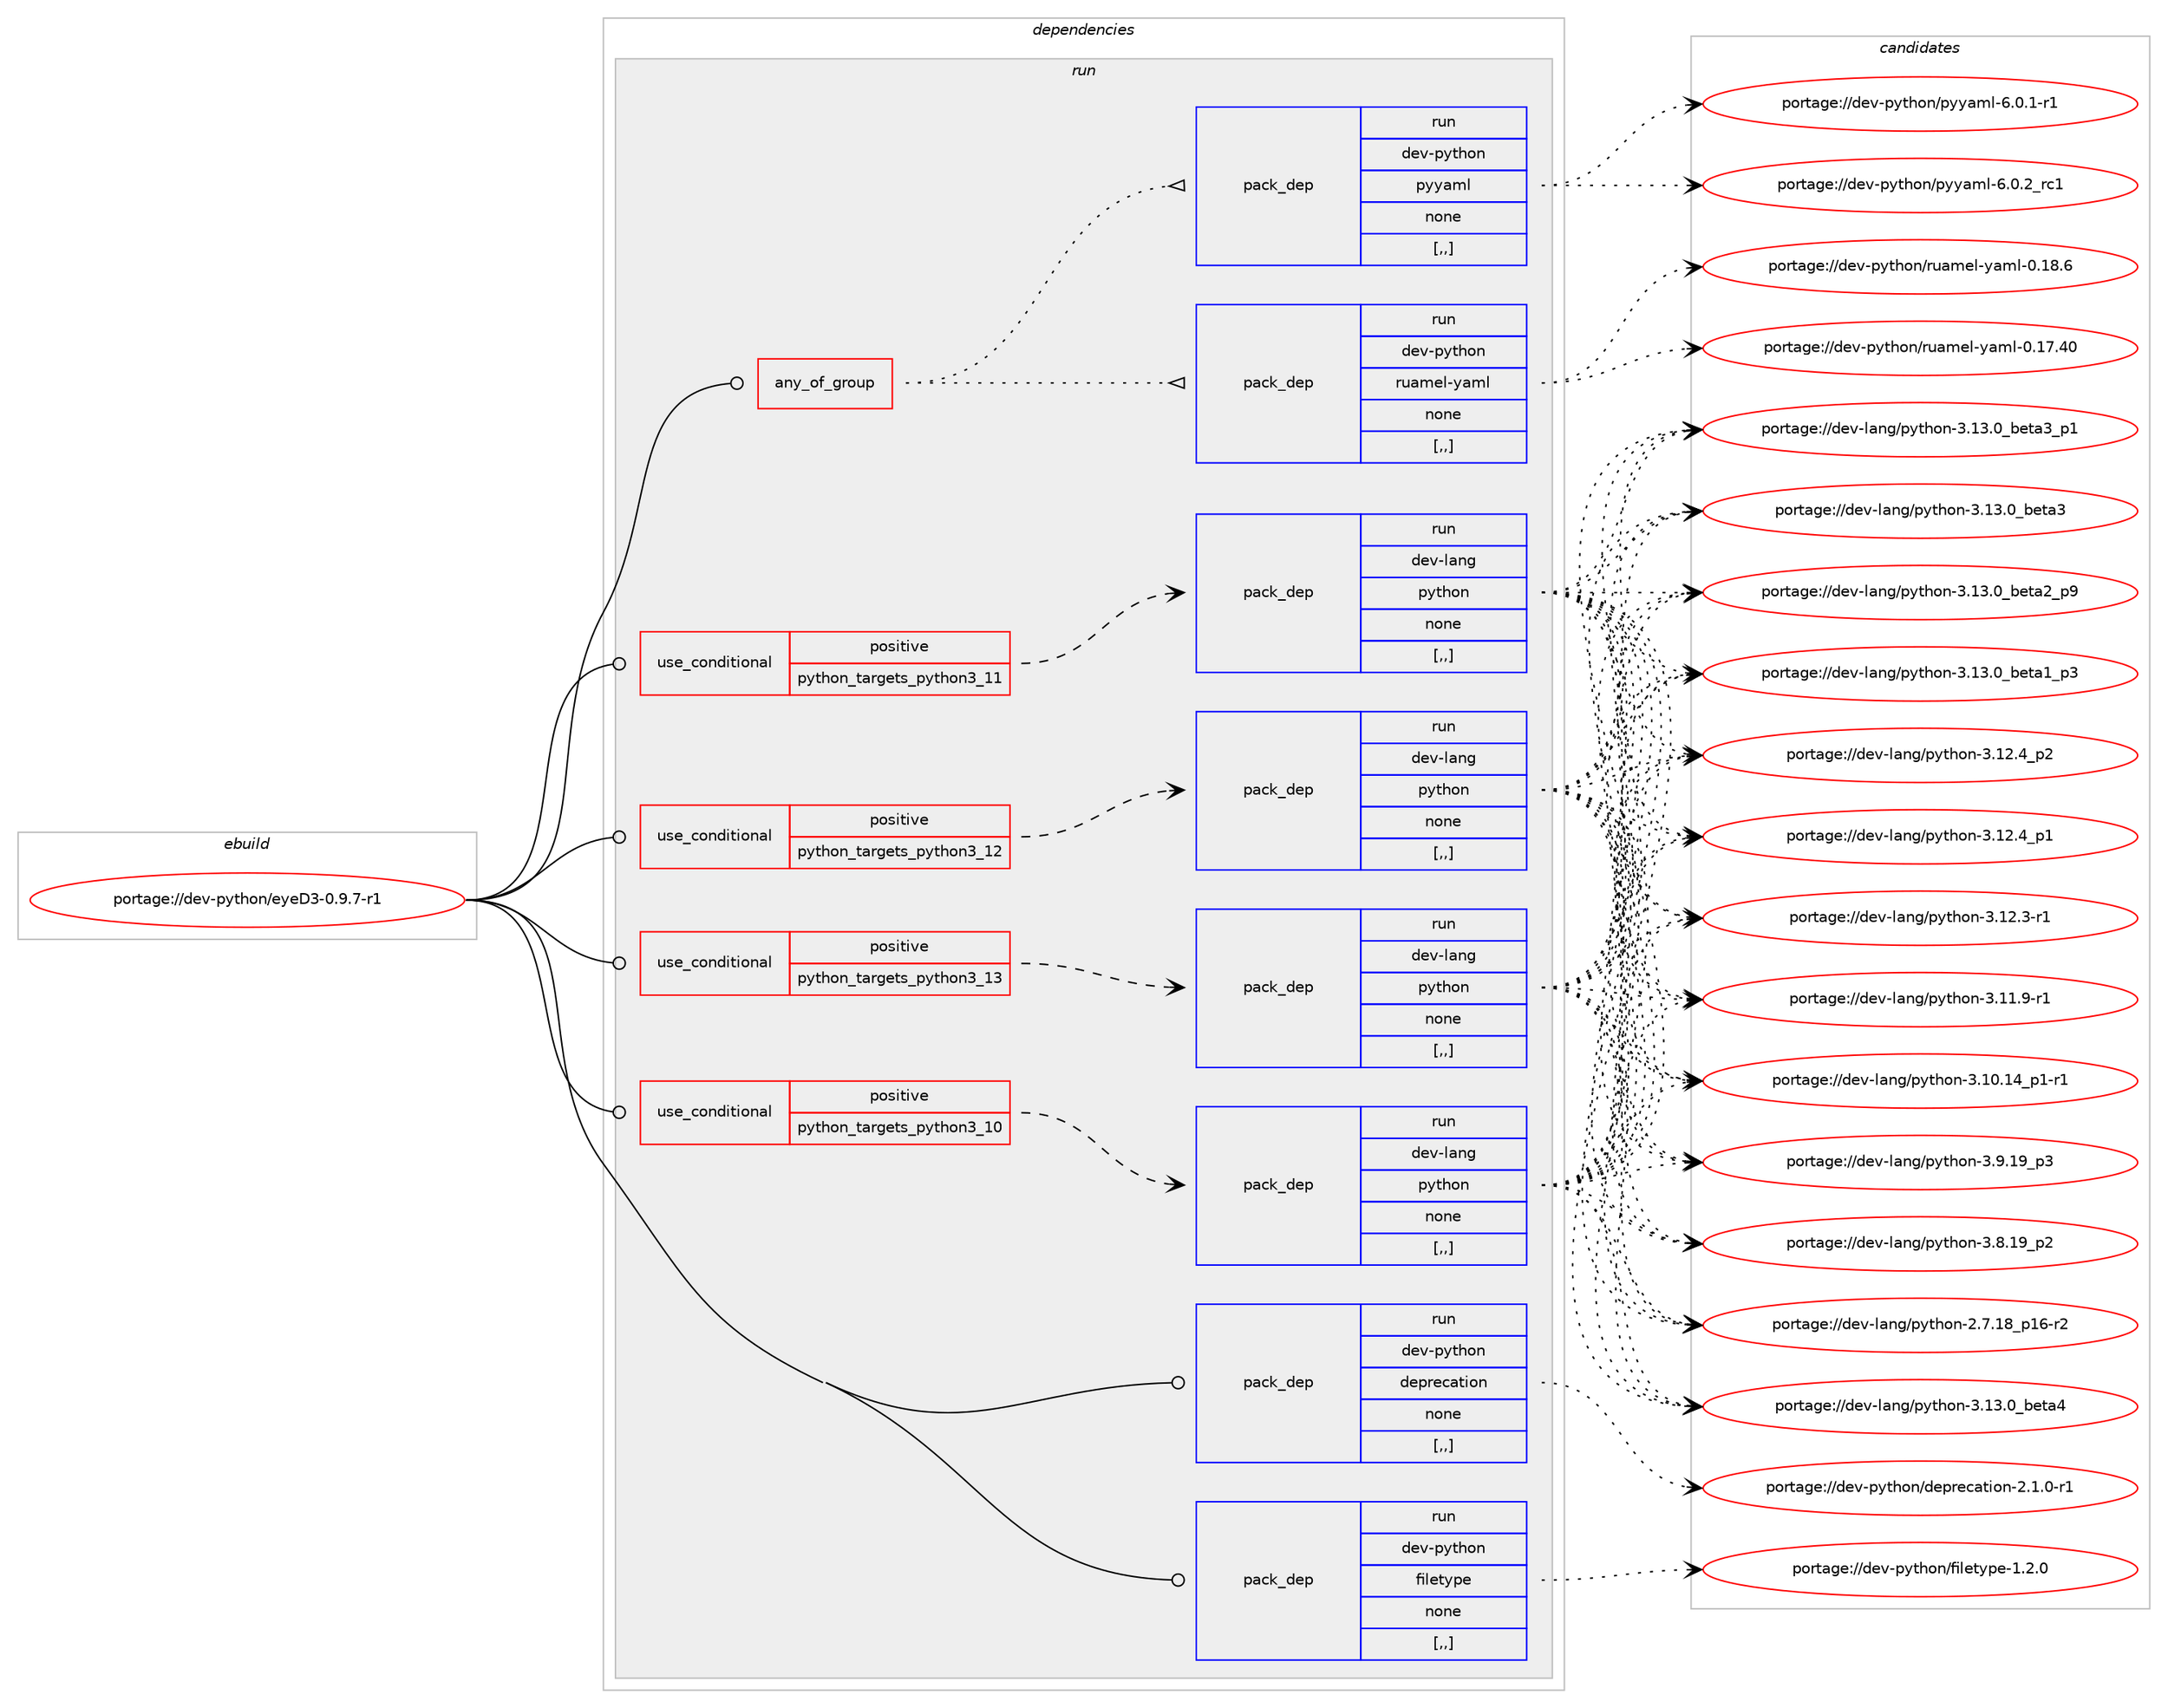 digraph prolog {

# *************
# Graph options
# *************

newrank=true;
concentrate=true;
compound=true;
graph [rankdir=LR,fontname=Helvetica,fontsize=10,ranksep=1.5];#, ranksep=2.5, nodesep=0.2];
edge  [arrowhead=vee];
node  [fontname=Helvetica,fontsize=10];

# **********
# The ebuild
# **********

subgraph cluster_leftcol {
color=gray;
label=<<i>ebuild</i>>;
id [label="portage://dev-python/eyeD3-0.9.7-r1", color=red, width=4, href="../dev-python/eyeD3-0.9.7-r1.svg"];
}

# ****************
# The dependencies
# ****************

subgraph cluster_midcol {
color=gray;
label=<<i>dependencies</i>>;
subgraph cluster_compile {
fillcolor="#eeeeee";
style=filled;
label=<<i>compile</i>>;
}
subgraph cluster_compileandrun {
fillcolor="#eeeeee";
style=filled;
label=<<i>compile and run</i>>;
}
subgraph cluster_run {
fillcolor="#eeeeee";
style=filled;
label=<<i>run</i>>;
subgraph any1098 {
dependency146315 [label=<<TABLE BORDER="0" CELLBORDER="1" CELLSPACING="0" CELLPADDING="4"><TR><TD CELLPADDING="10">any_of_group</TD></TR></TABLE>>, shape=none, color=red];subgraph pack112322 {
dependency146316 [label=<<TABLE BORDER="0" CELLBORDER="1" CELLSPACING="0" CELLPADDING="4" WIDTH="220"><TR><TD ROWSPAN="6" CELLPADDING="30">pack_dep</TD></TR><TR><TD WIDTH="110">run</TD></TR><TR><TD>dev-python</TD></TR><TR><TD>ruamel-yaml</TD></TR><TR><TD>none</TD></TR><TR><TD>[,,]</TD></TR></TABLE>>, shape=none, color=blue];
}
dependency146315:e -> dependency146316:w [weight=20,style="dotted",arrowhead="oinv"];
subgraph pack112323 {
dependency146317 [label=<<TABLE BORDER="0" CELLBORDER="1" CELLSPACING="0" CELLPADDING="4" WIDTH="220"><TR><TD ROWSPAN="6" CELLPADDING="30">pack_dep</TD></TR><TR><TD WIDTH="110">run</TD></TR><TR><TD>dev-python</TD></TR><TR><TD>pyyaml</TD></TR><TR><TD>none</TD></TR><TR><TD>[,,]</TD></TR></TABLE>>, shape=none, color=blue];
}
dependency146315:e -> dependency146317:w [weight=20,style="dotted",arrowhead="oinv"];
}
id:e -> dependency146315:w [weight=20,style="solid",arrowhead="odot"];
subgraph cond32745 {
dependency146318 [label=<<TABLE BORDER="0" CELLBORDER="1" CELLSPACING="0" CELLPADDING="4"><TR><TD ROWSPAN="3" CELLPADDING="10">use_conditional</TD></TR><TR><TD>positive</TD></TR><TR><TD>python_targets_python3_10</TD></TR></TABLE>>, shape=none, color=red];
subgraph pack112324 {
dependency146319 [label=<<TABLE BORDER="0" CELLBORDER="1" CELLSPACING="0" CELLPADDING="4" WIDTH="220"><TR><TD ROWSPAN="6" CELLPADDING="30">pack_dep</TD></TR><TR><TD WIDTH="110">run</TD></TR><TR><TD>dev-lang</TD></TR><TR><TD>python</TD></TR><TR><TD>none</TD></TR><TR><TD>[,,]</TD></TR></TABLE>>, shape=none, color=blue];
}
dependency146318:e -> dependency146319:w [weight=20,style="dashed",arrowhead="vee"];
}
id:e -> dependency146318:w [weight=20,style="solid",arrowhead="odot"];
subgraph cond32746 {
dependency146320 [label=<<TABLE BORDER="0" CELLBORDER="1" CELLSPACING="0" CELLPADDING="4"><TR><TD ROWSPAN="3" CELLPADDING="10">use_conditional</TD></TR><TR><TD>positive</TD></TR><TR><TD>python_targets_python3_11</TD></TR></TABLE>>, shape=none, color=red];
subgraph pack112325 {
dependency146321 [label=<<TABLE BORDER="0" CELLBORDER="1" CELLSPACING="0" CELLPADDING="4" WIDTH="220"><TR><TD ROWSPAN="6" CELLPADDING="30">pack_dep</TD></TR><TR><TD WIDTH="110">run</TD></TR><TR><TD>dev-lang</TD></TR><TR><TD>python</TD></TR><TR><TD>none</TD></TR><TR><TD>[,,]</TD></TR></TABLE>>, shape=none, color=blue];
}
dependency146320:e -> dependency146321:w [weight=20,style="dashed",arrowhead="vee"];
}
id:e -> dependency146320:w [weight=20,style="solid",arrowhead="odot"];
subgraph cond32747 {
dependency146322 [label=<<TABLE BORDER="0" CELLBORDER="1" CELLSPACING="0" CELLPADDING="4"><TR><TD ROWSPAN="3" CELLPADDING="10">use_conditional</TD></TR><TR><TD>positive</TD></TR><TR><TD>python_targets_python3_12</TD></TR></TABLE>>, shape=none, color=red];
subgraph pack112326 {
dependency146323 [label=<<TABLE BORDER="0" CELLBORDER="1" CELLSPACING="0" CELLPADDING="4" WIDTH="220"><TR><TD ROWSPAN="6" CELLPADDING="30">pack_dep</TD></TR><TR><TD WIDTH="110">run</TD></TR><TR><TD>dev-lang</TD></TR><TR><TD>python</TD></TR><TR><TD>none</TD></TR><TR><TD>[,,]</TD></TR></TABLE>>, shape=none, color=blue];
}
dependency146322:e -> dependency146323:w [weight=20,style="dashed",arrowhead="vee"];
}
id:e -> dependency146322:w [weight=20,style="solid",arrowhead="odot"];
subgraph cond32748 {
dependency146324 [label=<<TABLE BORDER="0" CELLBORDER="1" CELLSPACING="0" CELLPADDING="4"><TR><TD ROWSPAN="3" CELLPADDING="10">use_conditional</TD></TR><TR><TD>positive</TD></TR><TR><TD>python_targets_python3_13</TD></TR></TABLE>>, shape=none, color=red];
subgraph pack112327 {
dependency146325 [label=<<TABLE BORDER="0" CELLBORDER="1" CELLSPACING="0" CELLPADDING="4" WIDTH="220"><TR><TD ROWSPAN="6" CELLPADDING="30">pack_dep</TD></TR><TR><TD WIDTH="110">run</TD></TR><TR><TD>dev-lang</TD></TR><TR><TD>python</TD></TR><TR><TD>none</TD></TR><TR><TD>[,,]</TD></TR></TABLE>>, shape=none, color=blue];
}
dependency146324:e -> dependency146325:w [weight=20,style="dashed",arrowhead="vee"];
}
id:e -> dependency146324:w [weight=20,style="solid",arrowhead="odot"];
subgraph pack112328 {
dependency146326 [label=<<TABLE BORDER="0" CELLBORDER="1" CELLSPACING="0" CELLPADDING="4" WIDTH="220"><TR><TD ROWSPAN="6" CELLPADDING="30">pack_dep</TD></TR><TR><TD WIDTH="110">run</TD></TR><TR><TD>dev-python</TD></TR><TR><TD>deprecation</TD></TR><TR><TD>none</TD></TR><TR><TD>[,,]</TD></TR></TABLE>>, shape=none, color=blue];
}
id:e -> dependency146326:w [weight=20,style="solid",arrowhead="odot"];
subgraph pack112329 {
dependency146327 [label=<<TABLE BORDER="0" CELLBORDER="1" CELLSPACING="0" CELLPADDING="4" WIDTH="220"><TR><TD ROWSPAN="6" CELLPADDING="30">pack_dep</TD></TR><TR><TD WIDTH="110">run</TD></TR><TR><TD>dev-python</TD></TR><TR><TD>filetype</TD></TR><TR><TD>none</TD></TR><TR><TD>[,,]</TD></TR></TABLE>>, shape=none, color=blue];
}
id:e -> dependency146327:w [weight=20,style="solid",arrowhead="odot"];
}
}

# **************
# The candidates
# **************

subgraph cluster_choices {
rank=same;
color=gray;
label=<<i>candidates</i>>;

subgraph choice112322 {
color=black;
nodesep=1;
choice100101118451121211161041111104711411797109101108451219710910845484649564654 [label="portage://dev-python/ruamel-yaml-0.18.6", color=red, width=4,href="../dev-python/ruamel-yaml-0.18.6.svg"];
choice10010111845112121116104111110471141179710910110845121971091084548464955465248 [label="portage://dev-python/ruamel-yaml-0.17.40", color=red, width=4,href="../dev-python/ruamel-yaml-0.17.40.svg"];
dependency146316:e -> choice100101118451121211161041111104711411797109101108451219710910845484649564654:w [style=dotted,weight="100"];
dependency146316:e -> choice10010111845112121116104111110471141179710910110845121971091084548464955465248:w [style=dotted,weight="100"];
}
subgraph choice112323 {
color=black;
nodesep=1;
choice100101118451121211161041111104711212112197109108455446484650951149949 [label="portage://dev-python/pyyaml-6.0.2_rc1", color=red, width=4,href="../dev-python/pyyaml-6.0.2_rc1.svg"];
choice1001011184511212111610411111047112121121971091084554464846494511449 [label="portage://dev-python/pyyaml-6.0.1-r1", color=red, width=4,href="../dev-python/pyyaml-6.0.1-r1.svg"];
dependency146317:e -> choice100101118451121211161041111104711212112197109108455446484650951149949:w [style=dotted,weight="100"];
dependency146317:e -> choice1001011184511212111610411111047112121121971091084554464846494511449:w [style=dotted,weight="100"];
}
subgraph choice112324 {
color=black;
nodesep=1;
choice1001011184510897110103471121211161041111104551464951464895981011169752 [label="portage://dev-lang/python-3.13.0_beta4", color=red, width=4,href="../dev-lang/python-3.13.0_beta4.svg"];
choice10010111845108971101034711212111610411111045514649514648959810111697519511249 [label="portage://dev-lang/python-3.13.0_beta3_p1", color=red, width=4,href="../dev-lang/python-3.13.0_beta3_p1.svg"];
choice1001011184510897110103471121211161041111104551464951464895981011169751 [label="portage://dev-lang/python-3.13.0_beta3", color=red, width=4,href="../dev-lang/python-3.13.0_beta3.svg"];
choice10010111845108971101034711212111610411111045514649514648959810111697509511257 [label="portage://dev-lang/python-3.13.0_beta2_p9", color=red, width=4,href="../dev-lang/python-3.13.0_beta2_p9.svg"];
choice10010111845108971101034711212111610411111045514649514648959810111697499511251 [label="portage://dev-lang/python-3.13.0_beta1_p3", color=red, width=4,href="../dev-lang/python-3.13.0_beta1_p3.svg"];
choice100101118451089711010347112121116104111110455146495046529511250 [label="portage://dev-lang/python-3.12.4_p2", color=red, width=4,href="../dev-lang/python-3.12.4_p2.svg"];
choice100101118451089711010347112121116104111110455146495046529511249 [label="portage://dev-lang/python-3.12.4_p1", color=red, width=4,href="../dev-lang/python-3.12.4_p1.svg"];
choice100101118451089711010347112121116104111110455146495046514511449 [label="portage://dev-lang/python-3.12.3-r1", color=red, width=4,href="../dev-lang/python-3.12.3-r1.svg"];
choice100101118451089711010347112121116104111110455146494946574511449 [label="portage://dev-lang/python-3.11.9-r1", color=red, width=4,href="../dev-lang/python-3.11.9-r1.svg"];
choice100101118451089711010347112121116104111110455146494846495295112494511449 [label="portage://dev-lang/python-3.10.14_p1-r1", color=red, width=4,href="../dev-lang/python-3.10.14_p1-r1.svg"];
choice100101118451089711010347112121116104111110455146574649579511251 [label="portage://dev-lang/python-3.9.19_p3", color=red, width=4,href="../dev-lang/python-3.9.19_p3.svg"];
choice100101118451089711010347112121116104111110455146564649579511250 [label="portage://dev-lang/python-3.8.19_p2", color=red, width=4,href="../dev-lang/python-3.8.19_p2.svg"];
choice100101118451089711010347112121116104111110455046554649569511249544511450 [label="portage://dev-lang/python-2.7.18_p16-r2", color=red, width=4,href="../dev-lang/python-2.7.18_p16-r2.svg"];
dependency146319:e -> choice1001011184510897110103471121211161041111104551464951464895981011169752:w [style=dotted,weight="100"];
dependency146319:e -> choice10010111845108971101034711212111610411111045514649514648959810111697519511249:w [style=dotted,weight="100"];
dependency146319:e -> choice1001011184510897110103471121211161041111104551464951464895981011169751:w [style=dotted,weight="100"];
dependency146319:e -> choice10010111845108971101034711212111610411111045514649514648959810111697509511257:w [style=dotted,weight="100"];
dependency146319:e -> choice10010111845108971101034711212111610411111045514649514648959810111697499511251:w [style=dotted,weight="100"];
dependency146319:e -> choice100101118451089711010347112121116104111110455146495046529511250:w [style=dotted,weight="100"];
dependency146319:e -> choice100101118451089711010347112121116104111110455146495046529511249:w [style=dotted,weight="100"];
dependency146319:e -> choice100101118451089711010347112121116104111110455146495046514511449:w [style=dotted,weight="100"];
dependency146319:e -> choice100101118451089711010347112121116104111110455146494946574511449:w [style=dotted,weight="100"];
dependency146319:e -> choice100101118451089711010347112121116104111110455146494846495295112494511449:w [style=dotted,weight="100"];
dependency146319:e -> choice100101118451089711010347112121116104111110455146574649579511251:w [style=dotted,weight="100"];
dependency146319:e -> choice100101118451089711010347112121116104111110455146564649579511250:w [style=dotted,weight="100"];
dependency146319:e -> choice100101118451089711010347112121116104111110455046554649569511249544511450:w [style=dotted,weight="100"];
}
subgraph choice112325 {
color=black;
nodesep=1;
choice1001011184510897110103471121211161041111104551464951464895981011169752 [label="portage://dev-lang/python-3.13.0_beta4", color=red, width=4,href="../dev-lang/python-3.13.0_beta4.svg"];
choice10010111845108971101034711212111610411111045514649514648959810111697519511249 [label="portage://dev-lang/python-3.13.0_beta3_p1", color=red, width=4,href="../dev-lang/python-3.13.0_beta3_p1.svg"];
choice1001011184510897110103471121211161041111104551464951464895981011169751 [label="portage://dev-lang/python-3.13.0_beta3", color=red, width=4,href="../dev-lang/python-3.13.0_beta3.svg"];
choice10010111845108971101034711212111610411111045514649514648959810111697509511257 [label="portage://dev-lang/python-3.13.0_beta2_p9", color=red, width=4,href="../dev-lang/python-3.13.0_beta2_p9.svg"];
choice10010111845108971101034711212111610411111045514649514648959810111697499511251 [label="portage://dev-lang/python-3.13.0_beta1_p3", color=red, width=4,href="../dev-lang/python-3.13.0_beta1_p3.svg"];
choice100101118451089711010347112121116104111110455146495046529511250 [label="portage://dev-lang/python-3.12.4_p2", color=red, width=4,href="../dev-lang/python-3.12.4_p2.svg"];
choice100101118451089711010347112121116104111110455146495046529511249 [label="portage://dev-lang/python-3.12.4_p1", color=red, width=4,href="../dev-lang/python-3.12.4_p1.svg"];
choice100101118451089711010347112121116104111110455146495046514511449 [label="portage://dev-lang/python-3.12.3-r1", color=red, width=4,href="../dev-lang/python-3.12.3-r1.svg"];
choice100101118451089711010347112121116104111110455146494946574511449 [label="portage://dev-lang/python-3.11.9-r1", color=red, width=4,href="../dev-lang/python-3.11.9-r1.svg"];
choice100101118451089711010347112121116104111110455146494846495295112494511449 [label="portage://dev-lang/python-3.10.14_p1-r1", color=red, width=4,href="../dev-lang/python-3.10.14_p1-r1.svg"];
choice100101118451089711010347112121116104111110455146574649579511251 [label="portage://dev-lang/python-3.9.19_p3", color=red, width=4,href="../dev-lang/python-3.9.19_p3.svg"];
choice100101118451089711010347112121116104111110455146564649579511250 [label="portage://dev-lang/python-3.8.19_p2", color=red, width=4,href="../dev-lang/python-3.8.19_p2.svg"];
choice100101118451089711010347112121116104111110455046554649569511249544511450 [label="portage://dev-lang/python-2.7.18_p16-r2", color=red, width=4,href="../dev-lang/python-2.7.18_p16-r2.svg"];
dependency146321:e -> choice1001011184510897110103471121211161041111104551464951464895981011169752:w [style=dotted,weight="100"];
dependency146321:e -> choice10010111845108971101034711212111610411111045514649514648959810111697519511249:w [style=dotted,weight="100"];
dependency146321:e -> choice1001011184510897110103471121211161041111104551464951464895981011169751:w [style=dotted,weight="100"];
dependency146321:e -> choice10010111845108971101034711212111610411111045514649514648959810111697509511257:w [style=dotted,weight="100"];
dependency146321:e -> choice10010111845108971101034711212111610411111045514649514648959810111697499511251:w [style=dotted,weight="100"];
dependency146321:e -> choice100101118451089711010347112121116104111110455146495046529511250:w [style=dotted,weight="100"];
dependency146321:e -> choice100101118451089711010347112121116104111110455146495046529511249:w [style=dotted,weight="100"];
dependency146321:e -> choice100101118451089711010347112121116104111110455146495046514511449:w [style=dotted,weight="100"];
dependency146321:e -> choice100101118451089711010347112121116104111110455146494946574511449:w [style=dotted,weight="100"];
dependency146321:e -> choice100101118451089711010347112121116104111110455146494846495295112494511449:w [style=dotted,weight="100"];
dependency146321:e -> choice100101118451089711010347112121116104111110455146574649579511251:w [style=dotted,weight="100"];
dependency146321:e -> choice100101118451089711010347112121116104111110455146564649579511250:w [style=dotted,weight="100"];
dependency146321:e -> choice100101118451089711010347112121116104111110455046554649569511249544511450:w [style=dotted,weight="100"];
}
subgraph choice112326 {
color=black;
nodesep=1;
choice1001011184510897110103471121211161041111104551464951464895981011169752 [label="portage://dev-lang/python-3.13.0_beta4", color=red, width=4,href="../dev-lang/python-3.13.0_beta4.svg"];
choice10010111845108971101034711212111610411111045514649514648959810111697519511249 [label="portage://dev-lang/python-3.13.0_beta3_p1", color=red, width=4,href="../dev-lang/python-3.13.0_beta3_p1.svg"];
choice1001011184510897110103471121211161041111104551464951464895981011169751 [label="portage://dev-lang/python-3.13.0_beta3", color=red, width=4,href="../dev-lang/python-3.13.0_beta3.svg"];
choice10010111845108971101034711212111610411111045514649514648959810111697509511257 [label="portage://dev-lang/python-3.13.0_beta2_p9", color=red, width=4,href="../dev-lang/python-3.13.0_beta2_p9.svg"];
choice10010111845108971101034711212111610411111045514649514648959810111697499511251 [label="portage://dev-lang/python-3.13.0_beta1_p3", color=red, width=4,href="../dev-lang/python-3.13.0_beta1_p3.svg"];
choice100101118451089711010347112121116104111110455146495046529511250 [label="portage://dev-lang/python-3.12.4_p2", color=red, width=4,href="../dev-lang/python-3.12.4_p2.svg"];
choice100101118451089711010347112121116104111110455146495046529511249 [label="portage://dev-lang/python-3.12.4_p1", color=red, width=4,href="../dev-lang/python-3.12.4_p1.svg"];
choice100101118451089711010347112121116104111110455146495046514511449 [label="portage://dev-lang/python-3.12.3-r1", color=red, width=4,href="../dev-lang/python-3.12.3-r1.svg"];
choice100101118451089711010347112121116104111110455146494946574511449 [label="portage://dev-lang/python-3.11.9-r1", color=red, width=4,href="../dev-lang/python-3.11.9-r1.svg"];
choice100101118451089711010347112121116104111110455146494846495295112494511449 [label="portage://dev-lang/python-3.10.14_p1-r1", color=red, width=4,href="../dev-lang/python-3.10.14_p1-r1.svg"];
choice100101118451089711010347112121116104111110455146574649579511251 [label="portage://dev-lang/python-3.9.19_p3", color=red, width=4,href="../dev-lang/python-3.9.19_p3.svg"];
choice100101118451089711010347112121116104111110455146564649579511250 [label="portage://dev-lang/python-3.8.19_p2", color=red, width=4,href="../dev-lang/python-3.8.19_p2.svg"];
choice100101118451089711010347112121116104111110455046554649569511249544511450 [label="portage://dev-lang/python-2.7.18_p16-r2", color=red, width=4,href="../dev-lang/python-2.7.18_p16-r2.svg"];
dependency146323:e -> choice1001011184510897110103471121211161041111104551464951464895981011169752:w [style=dotted,weight="100"];
dependency146323:e -> choice10010111845108971101034711212111610411111045514649514648959810111697519511249:w [style=dotted,weight="100"];
dependency146323:e -> choice1001011184510897110103471121211161041111104551464951464895981011169751:w [style=dotted,weight="100"];
dependency146323:e -> choice10010111845108971101034711212111610411111045514649514648959810111697509511257:w [style=dotted,weight="100"];
dependency146323:e -> choice10010111845108971101034711212111610411111045514649514648959810111697499511251:w [style=dotted,weight="100"];
dependency146323:e -> choice100101118451089711010347112121116104111110455146495046529511250:w [style=dotted,weight="100"];
dependency146323:e -> choice100101118451089711010347112121116104111110455146495046529511249:w [style=dotted,weight="100"];
dependency146323:e -> choice100101118451089711010347112121116104111110455146495046514511449:w [style=dotted,weight="100"];
dependency146323:e -> choice100101118451089711010347112121116104111110455146494946574511449:w [style=dotted,weight="100"];
dependency146323:e -> choice100101118451089711010347112121116104111110455146494846495295112494511449:w [style=dotted,weight="100"];
dependency146323:e -> choice100101118451089711010347112121116104111110455146574649579511251:w [style=dotted,weight="100"];
dependency146323:e -> choice100101118451089711010347112121116104111110455146564649579511250:w [style=dotted,weight="100"];
dependency146323:e -> choice100101118451089711010347112121116104111110455046554649569511249544511450:w [style=dotted,weight="100"];
}
subgraph choice112327 {
color=black;
nodesep=1;
choice1001011184510897110103471121211161041111104551464951464895981011169752 [label="portage://dev-lang/python-3.13.0_beta4", color=red, width=4,href="../dev-lang/python-3.13.0_beta4.svg"];
choice10010111845108971101034711212111610411111045514649514648959810111697519511249 [label="portage://dev-lang/python-3.13.0_beta3_p1", color=red, width=4,href="../dev-lang/python-3.13.0_beta3_p1.svg"];
choice1001011184510897110103471121211161041111104551464951464895981011169751 [label="portage://dev-lang/python-3.13.0_beta3", color=red, width=4,href="../dev-lang/python-3.13.0_beta3.svg"];
choice10010111845108971101034711212111610411111045514649514648959810111697509511257 [label="portage://dev-lang/python-3.13.0_beta2_p9", color=red, width=4,href="../dev-lang/python-3.13.0_beta2_p9.svg"];
choice10010111845108971101034711212111610411111045514649514648959810111697499511251 [label="portage://dev-lang/python-3.13.0_beta1_p3", color=red, width=4,href="../dev-lang/python-3.13.0_beta1_p3.svg"];
choice100101118451089711010347112121116104111110455146495046529511250 [label="portage://dev-lang/python-3.12.4_p2", color=red, width=4,href="../dev-lang/python-3.12.4_p2.svg"];
choice100101118451089711010347112121116104111110455146495046529511249 [label="portage://dev-lang/python-3.12.4_p1", color=red, width=4,href="../dev-lang/python-3.12.4_p1.svg"];
choice100101118451089711010347112121116104111110455146495046514511449 [label="portage://dev-lang/python-3.12.3-r1", color=red, width=4,href="../dev-lang/python-3.12.3-r1.svg"];
choice100101118451089711010347112121116104111110455146494946574511449 [label="portage://dev-lang/python-3.11.9-r1", color=red, width=4,href="../dev-lang/python-3.11.9-r1.svg"];
choice100101118451089711010347112121116104111110455146494846495295112494511449 [label="portage://dev-lang/python-3.10.14_p1-r1", color=red, width=4,href="../dev-lang/python-3.10.14_p1-r1.svg"];
choice100101118451089711010347112121116104111110455146574649579511251 [label="portage://dev-lang/python-3.9.19_p3", color=red, width=4,href="../dev-lang/python-3.9.19_p3.svg"];
choice100101118451089711010347112121116104111110455146564649579511250 [label="portage://dev-lang/python-3.8.19_p2", color=red, width=4,href="../dev-lang/python-3.8.19_p2.svg"];
choice100101118451089711010347112121116104111110455046554649569511249544511450 [label="portage://dev-lang/python-2.7.18_p16-r2", color=red, width=4,href="../dev-lang/python-2.7.18_p16-r2.svg"];
dependency146325:e -> choice1001011184510897110103471121211161041111104551464951464895981011169752:w [style=dotted,weight="100"];
dependency146325:e -> choice10010111845108971101034711212111610411111045514649514648959810111697519511249:w [style=dotted,weight="100"];
dependency146325:e -> choice1001011184510897110103471121211161041111104551464951464895981011169751:w [style=dotted,weight="100"];
dependency146325:e -> choice10010111845108971101034711212111610411111045514649514648959810111697509511257:w [style=dotted,weight="100"];
dependency146325:e -> choice10010111845108971101034711212111610411111045514649514648959810111697499511251:w [style=dotted,weight="100"];
dependency146325:e -> choice100101118451089711010347112121116104111110455146495046529511250:w [style=dotted,weight="100"];
dependency146325:e -> choice100101118451089711010347112121116104111110455146495046529511249:w [style=dotted,weight="100"];
dependency146325:e -> choice100101118451089711010347112121116104111110455146495046514511449:w [style=dotted,weight="100"];
dependency146325:e -> choice100101118451089711010347112121116104111110455146494946574511449:w [style=dotted,weight="100"];
dependency146325:e -> choice100101118451089711010347112121116104111110455146494846495295112494511449:w [style=dotted,weight="100"];
dependency146325:e -> choice100101118451089711010347112121116104111110455146574649579511251:w [style=dotted,weight="100"];
dependency146325:e -> choice100101118451089711010347112121116104111110455146564649579511250:w [style=dotted,weight="100"];
dependency146325:e -> choice100101118451089711010347112121116104111110455046554649569511249544511450:w [style=dotted,weight="100"];
}
subgraph choice112328 {
color=black;
nodesep=1;
choice100101118451121211161041111104710010111211410199971161051111104550464946484511449 [label="portage://dev-python/deprecation-2.1.0-r1", color=red, width=4,href="../dev-python/deprecation-2.1.0-r1.svg"];
dependency146326:e -> choice100101118451121211161041111104710010111211410199971161051111104550464946484511449:w [style=dotted,weight="100"];
}
subgraph choice112329 {
color=black;
nodesep=1;
choice1001011184511212111610411111047102105108101116121112101454946504648 [label="portage://dev-python/filetype-1.2.0", color=red, width=4,href="../dev-python/filetype-1.2.0.svg"];
dependency146327:e -> choice1001011184511212111610411111047102105108101116121112101454946504648:w [style=dotted,weight="100"];
}
}

}
